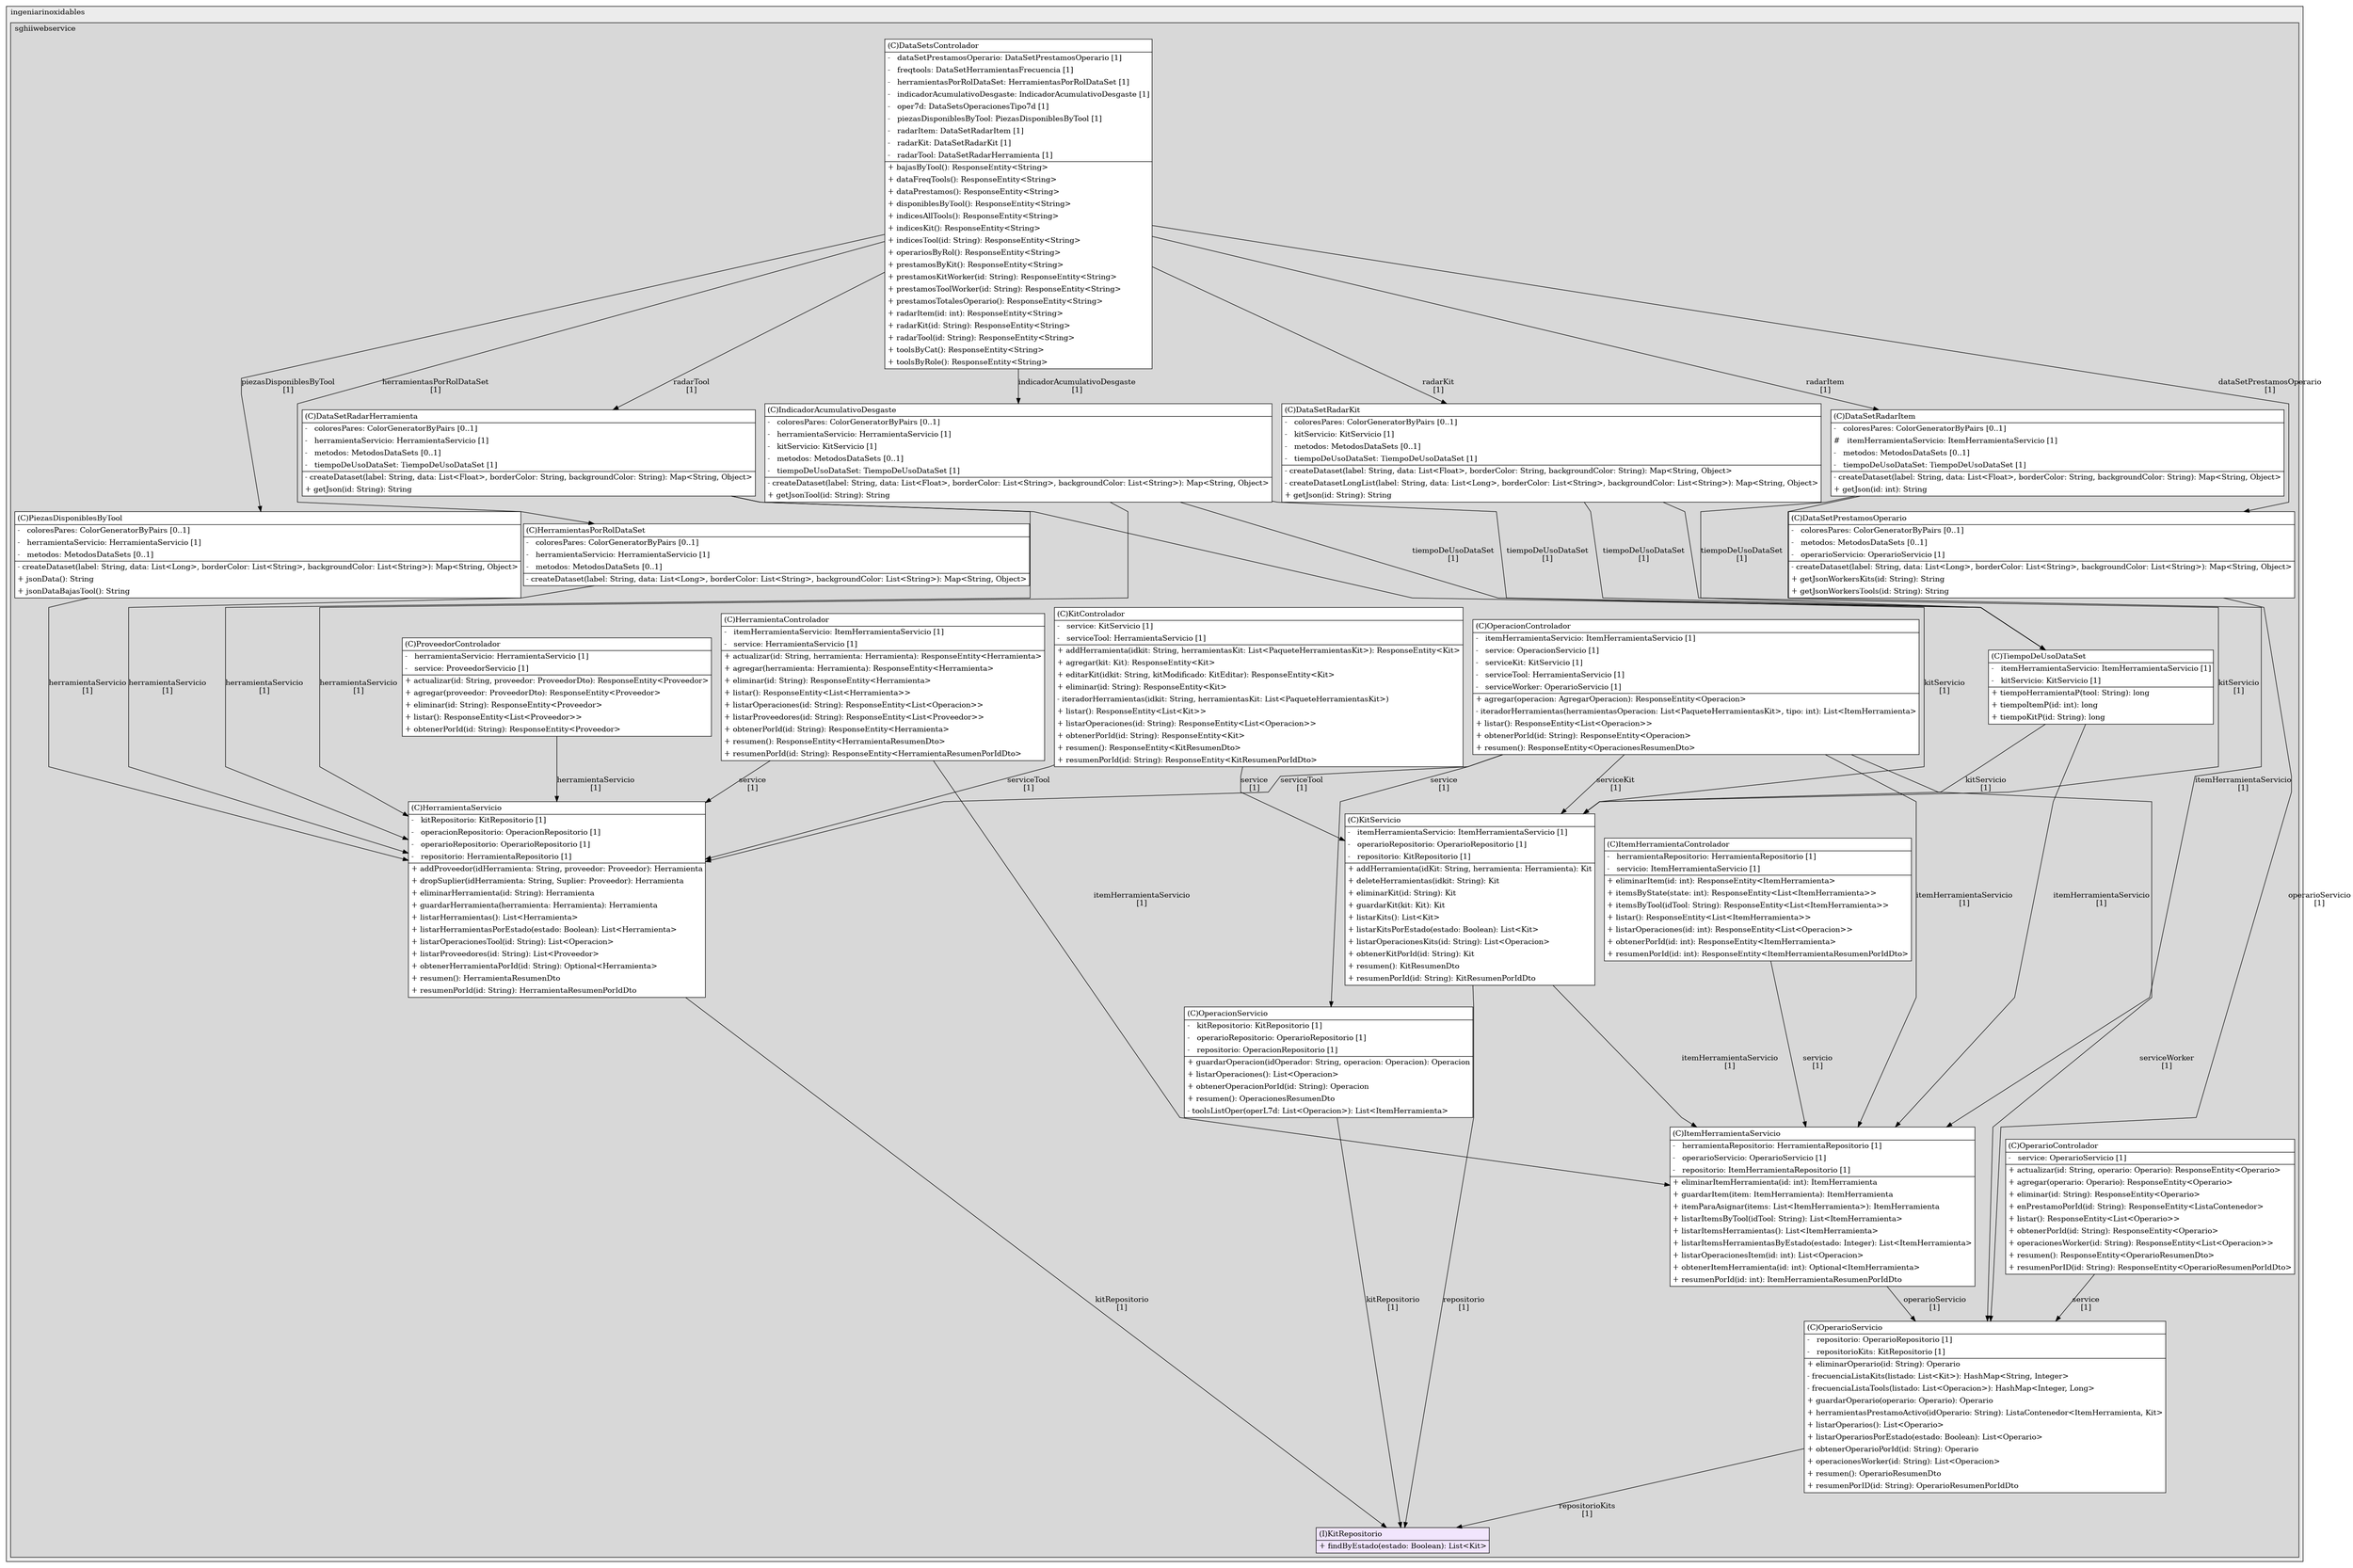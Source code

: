 @startuml

/' diagram meta data start
config=StructureConfiguration;
{
  "projectClassification": {
    "searchMode": "OpenProject", // OpenProject, AllProjects
    "includedProjects": "",
    "pathEndKeywords": "*.impl",
    "isClientPath": "",
    "isClientName": "",
    "isTestPath": "",
    "isTestName": "",
    "isMappingPath": "",
    "isMappingName": "",
    "isDataAccessPath": "",
    "isDataAccessName": "",
    "isDataStructurePath": "",
    "isDataStructureName": "",
    "isInterfaceStructuresPath": "",
    "isInterfaceStructuresName": "",
    "isEntryPointPath": "",
    "isEntryPointName": "",
    "treatFinalFieldsAsMandatory": false
  },
  "graphRestriction": {
    "classPackageExcludeFilter": "",
    "classPackageIncludeFilter": "",
    "classNameExcludeFilter": "",
    "classNameIncludeFilter": "",
    "methodNameExcludeFilter": "",
    "methodNameIncludeFilter": "",
    "removeByInheritance": "", // inheritance/annotation based filtering is done in a second step
    "removeByAnnotation": "",
    "removeByClassPackage": "", // cleanup the graph after inheritance/annotation based filtering is done
    "removeByClassName": "",
    "cutMappings": false,
    "cutEnum": true,
    "cutTests": true,
    "cutClient": true,
    "cutDataAccess": false,
    "cutInterfaceStructures": false,
    "cutDataStructures": false,
    "cutGetterAndSetter": true,
    "cutConstructors": true
  },
  "graphTraversal": {
    "forwardDepth": 6,
    "backwardDepth": 6,
    "classPackageExcludeFilter": "",
    "classPackageIncludeFilter": "",
    "classNameExcludeFilter": "",
    "classNameIncludeFilter": "",
    "methodNameExcludeFilter": "",
    "methodNameIncludeFilter": "",
    "hideMappings": false,
    "hideDataStructures": false,
    "hidePrivateMethods": true,
    "hideInterfaceCalls": true, // indirection: implementation -> interface (is hidden) -> implementation
    "onlyShowApplicationEntryPoints": false, // root node is included
    "useMethodCallsForStructureDiagram": "ForwardOnly" // ForwardOnly, BothDirections, No
  },
  "details": {
    "aggregation": "GroupByClass", // ByClass, GroupByClass, None
    "showClassGenericTypes": true,
    "showMethods": true,
    "showMethodParameterNames": true,
    "showMethodParameterTypes": true,
    "showMethodReturnType": true,
    "showPackageLevels": 2,
    "showDetailedClassStructure": true
  },
  "rootClass": "com.ingeniarinoxidables.sghiiwebservice.repositorio.KitRepositorio",
  "extensionCallbackMethod": "" // qualified.class.name#methodName - signature: public static String method(String)
}
diagram meta data end '/



digraph g {
    rankdir="TB"
    splines=polyline
    

'nodes 
subgraph cluster_1197233471 { 
   	label=ingeniarinoxidables
	labeljust=l
	fillcolor="#ececec"
	style=filled
   
   subgraph cluster_593371288 { 
   	label=sghiiwebservice
	labeljust=l
	fillcolor="#d8d8d8"
	style=filled
   
   DataSetPrestamosOperario482675278[
	label=<<TABLE BORDER="1" CELLBORDER="0" CELLPADDING="4" CELLSPACING="0">
<TR><TD ALIGN="LEFT" >(C)DataSetPrestamosOperario</TD></TR>
<HR/>
<TR><TD ALIGN="LEFT" >-   coloresPares: ColorGeneratorByPairs [0..1]</TD></TR>
<TR><TD ALIGN="LEFT" >-   metodos: MetodosDataSets [0..1]</TD></TR>
<TR><TD ALIGN="LEFT" >-   operarioServicio: OperarioServicio [1]</TD></TR>
<HR/>
<TR><TD ALIGN="LEFT" >- createDataset(label: String, data: List&lt;Long&gt;, borderColor: List&lt;String&gt;, backgroundColor: List&lt;String&gt;): Map&lt;String, Object&gt;</TD></TR>
<TR><TD ALIGN="LEFT" >+ getJsonWorkersKits(id: String): String</TD></TR>
<TR><TD ALIGN="LEFT" >+ getJsonWorkersTools(id: String): String</TD></TR>
</TABLE>>
	style=filled
	margin=0
	shape=plaintext
	fillcolor="#FFFFFF"
];

DataSetRadarHerramienta482675278[
	label=<<TABLE BORDER="1" CELLBORDER="0" CELLPADDING="4" CELLSPACING="0">
<TR><TD ALIGN="LEFT" >(C)DataSetRadarHerramienta</TD></TR>
<HR/>
<TR><TD ALIGN="LEFT" >-   coloresPares: ColorGeneratorByPairs [0..1]</TD></TR>
<TR><TD ALIGN="LEFT" >-   herramientaServicio: HerramientaServicio [1]</TD></TR>
<TR><TD ALIGN="LEFT" >-   metodos: MetodosDataSets [0..1]</TD></TR>
<TR><TD ALIGN="LEFT" >-   tiempoDeUsoDataSet: TiempoDeUsoDataSet [1]</TD></TR>
<HR/>
<TR><TD ALIGN="LEFT" >- createDataset(label: String, data: List&lt;Float&gt;, borderColor: String, backgroundColor: String): Map&lt;String, Object&gt;</TD></TR>
<TR><TD ALIGN="LEFT" >+ getJson(id: String): String</TD></TR>
</TABLE>>
	style=filled
	margin=0
	shape=plaintext
	fillcolor="#FFFFFF"
];

DataSetRadarItem482675278[
	label=<<TABLE BORDER="1" CELLBORDER="0" CELLPADDING="4" CELLSPACING="0">
<TR><TD ALIGN="LEFT" >(C)DataSetRadarItem</TD></TR>
<HR/>
<TR><TD ALIGN="LEFT" >-   coloresPares: ColorGeneratorByPairs [0..1]</TD></TR>
<TR><TD ALIGN="LEFT" >#   itemHerramientaServicio: ItemHerramientaServicio [1]</TD></TR>
<TR><TD ALIGN="LEFT" >-   metodos: MetodosDataSets [0..1]</TD></TR>
<TR><TD ALIGN="LEFT" >-   tiempoDeUsoDataSet: TiempoDeUsoDataSet [1]</TD></TR>
<HR/>
<TR><TD ALIGN="LEFT" >- createDataset(label: String, data: List&lt;Float&gt;, borderColor: String, backgroundColor: String): Map&lt;String, Object&gt;</TD></TR>
<TR><TD ALIGN="LEFT" >+ getJson(id: int): String</TD></TR>
</TABLE>>
	style=filled
	margin=0
	shape=plaintext
	fillcolor="#FFFFFF"
];

DataSetRadarKit482675278[
	label=<<TABLE BORDER="1" CELLBORDER="0" CELLPADDING="4" CELLSPACING="0">
<TR><TD ALIGN="LEFT" >(C)DataSetRadarKit</TD></TR>
<HR/>
<TR><TD ALIGN="LEFT" >-   coloresPares: ColorGeneratorByPairs [0..1]</TD></TR>
<TR><TD ALIGN="LEFT" >-   kitServicio: KitServicio [1]</TD></TR>
<TR><TD ALIGN="LEFT" >-   metodos: MetodosDataSets [0..1]</TD></TR>
<TR><TD ALIGN="LEFT" >-   tiempoDeUsoDataSet: TiempoDeUsoDataSet [1]</TD></TR>
<HR/>
<TR><TD ALIGN="LEFT" >- createDataset(label: String, data: List&lt;Float&gt;, borderColor: String, backgroundColor: String): Map&lt;String, Object&gt;</TD></TR>
<TR><TD ALIGN="LEFT" >- createDatasetLongList(label: String, data: List&lt;Long&gt;, borderColor: List&lt;String&gt;, backgroundColor: List&lt;String&gt;): Map&lt;String, Object&gt;</TD></TR>
<TR><TD ALIGN="LEFT" >+ getJson(id: String): String</TD></TR>
</TABLE>>
	style=filled
	margin=0
	shape=plaintext
	fillcolor="#FFFFFF"
];

DataSetsControlador236320816[
	label=<<TABLE BORDER="1" CELLBORDER="0" CELLPADDING="4" CELLSPACING="0">
<TR><TD ALIGN="LEFT" >(C)DataSetsControlador</TD></TR>
<HR/>
<TR><TD ALIGN="LEFT" >-   dataSetPrestamosOperario: DataSetPrestamosOperario [1]</TD></TR>
<TR><TD ALIGN="LEFT" >-   freqtools: DataSetHerramientasFrecuencia [1]</TD></TR>
<TR><TD ALIGN="LEFT" >-   herramientasPorRolDataSet: HerramientasPorRolDataSet [1]</TD></TR>
<TR><TD ALIGN="LEFT" >-   indicadorAcumulativoDesgaste: IndicadorAcumulativoDesgaste [1]</TD></TR>
<TR><TD ALIGN="LEFT" >-   oper7d: DataSetsOperacionesTipo7d [1]</TD></TR>
<TR><TD ALIGN="LEFT" >-   piezasDisponiblesByTool: PiezasDisponiblesByTool [1]</TD></TR>
<TR><TD ALIGN="LEFT" >-   radarItem: DataSetRadarItem [1]</TD></TR>
<TR><TD ALIGN="LEFT" >-   radarKit: DataSetRadarKit [1]</TD></TR>
<TR><TD ALIGN="LEFT" >-   radarTool: DataSetRadarHerramienta [1]</TD></TR>
<HR/>
<TR><TD ALIGN="LEFT" >+ bajasByTool(): ResponseEntity&lt;String&gt;</TD></TR>
<TR><TD ALIGN="LEFT" >+ dataFreqTools(): ResponseEntity&lt;String&gt;</TD></TR>
<TR><TD ALIGN="LEFT" >+ dataPrestamos(): ResponseEntity&lt;String&gt;</TD></TR>
<TR><TD ALIGN="LEFT" >+ disponiblesByTool(): ResponseEntity&lt;String&gt;</TD></TR>
<TR><TD ALIGN="LEFT" >+ indicesAllTools(): ResponseEntity&lt;String&gt;</TD></TR>
<TR><TD ALIGN="LEFT" >+ indicesKit(): ResponseEntity&lt;String&gt;</TD></TR>
<TR><TD ALIGN="LEFT" >+ indicesTool(id: String): ResponseEntity&lt;String&gt;</TD></TR>
<TR><TD ALIGN="LEFT" >+ operariosByRol(): ResponseEntity&lt;String&gt;</TD></TR>
<TR><TD ALIGN="LEFT" >+ prestamosByKit(): ResponseEntity&lt;String&gt;</TD></TR>
<TR><TD ALIGN="LEFT" >+ prestamosKitWorker(id: String): ResponseEntity&lt;String&gt;</TD></TR>
<TR><TD ALIGN="LEFT" >+ prestamosToolWorker(id: String): ResponseEntity&lt;String&gt;</TD></TR>
<TR><TD ALIGN="LEFT" >+ prestamosTotalesOperario(): ResponseEntity&lt;String&gt;</TD></TR>
<TR><TD ALIGN="LEFT" >+ radarItem(id: int): ResponseEntity&lt;String&gt;</TD></TR>
<TR><TD ALIGN="LEFT" >+ radarKit(id: String): ResponseEntity&lt;String&gt;</TD></TR>
<TR><TD ALIGN="LEFT" >+ radarTool(id: String): ResponseEntity&lt;String&gt;</TD></TR>
<TR><TD ALIGN="LEFT" >+ toolsByCat(): ResponseEntity&lt;String&gt;</TD></TR>
<TR><TD ALIGN="LEFT" >+ toolsByRole(): ResponseEntity&lt;String&gt;</TD></TR>
</TABLE>>
	style=filled
	margin=0
	shape=plaintext
	fillcolor="#FFFFFF"
];

HerramientaControlador236320816[
	label=<<TABLE BORDER="1" CELLBORDER="0" CELLPADDING="4" CELLSPACING="0">
<TR><TD ALIGN="LEFT" >(C)HerramientaControlador</TD></TR>
<HR/>
<TR><TD ALIGN="LEFT" >-   itemHerramientaServicio: ItemHerramientaServicio [1]</TD></TR>
<TR><TD ALIGN="LEFT" >-   service: HerramientaServicio [1]</TD></TR>
<HR/>
<TR><TD ALIGN="LEFT" >+ actualizar(id: String, herramienta: Herramienta): ResponseEntity&lt;Herramienta&gt;</TD></TR>
<TR><TD ALIGN="LEFT" >+ agregar(herramienta: Herramienta): ResponseEntity&lt;Herramienta&gt;</TD></TR>
<TR><TD ALIGN="LEFT" >+ eliminar(id: String): ResponseEntity&lt;Herramienta&gt;</TD></TR>
<TR><TD ALIGN="LEFT" >+ listar(): ResponseEntity&lt;List&lt;Herramienta&gt;&gt;</TD></TR>
<TR><TD ALIGN="LEFT" >+ listarOperaciones(id: String): ResponseEntity&lt;List&lt;Operacion&gt;&gt;</TD></TR>
<TR><TD ALIGN="LEFT" >+ listarProveedores(id: String): ResponseEntity&lt;List&lt;Proveedor&gt;&gt;</TD></TR>
<TR><TD ALIGN="LEFT" >+ obtenerPorId(id: String): ResponseEntity&lt;Herramienta&gt;</TD></TR>
<TR><TD ALIGN="LEFT" >+ resumen(): ResponseEntity&lt;HerramientaResumenDto&gt;</TD></TR>
<TR><TD ALIGN="LEFT" >+ resumenPorId(id: String): ResponseEntity&lt;HerramientaResumenPorIdDto&gt;</TD></TR>
</TABLE>>
	style=filled
	margin=0
	shape=plaintext
	fillcolor="#FFFFFF"
];

HerramientaServicio8218601[
	label=<<TABLE BORDER="1" CELLBORDER="0" CELLPADDING="4" CELLSPACING="0">
<TR><TD ALIGN="LEFT" >(C)HerramientaServicio</TD></TR>
<HR/>
<TR><TD ALIGN="LEFT" >-   kitRepositorio: KitRepositorio [1]</TD></TR>
<TR><TD ALIGN="LEFT" >-   operacionRepositorio: OperacionRepositorio [1]</TD></TR>
<TR><TD ALIGN="LEFT" >-   operarioRepositorio: OperarioRepositorio [1]</TD></TR>
<TR><TD ALIGN="LEFT" >-   repositorio: HerramientaRepositorio [1]</TD></TR>
<HR/>
<TR><TD ALIGN="LEFT" >+ addProveedor(idHerramienta: String, proveedor: Proveedor): Herramienta</TD></TR>
<TR><TD ALIGN="LEFT" >+ dropSuplier(idHerramienta: String, Suplier: Proveedor): Herramienta</TD></TR>
<TR><TD ALIGN="LEFT" >+ eliminarHerramienta(id: String): Herramienta</TD></TR>
<TR><TD ALIGN="LEFT" >+ guardarHerramienta(herramienta: Herramienta): Herramienta</TD></TR>
<TR><TD ALIGN="LEFT" >+ listarHerramientas(): List&lt;Herramienta&gt;</TD></TR>
<TR><TD ALIGN="LEFT" >+ listarHerramientasPorEstado(estado: Boolean): List&lt;Herramienta&gt;</TD></TR>
<TR><TD ALIGN="LEFT" >+ listarOperacionesTool(id: String): List&lt;Operacion&gt;</TD></TR>
<TR><TD ALIGN="LEFT" >+ listarProveedores(id: String): List&lt;Proveedor&gt;</TD></TR>
<TR><TD ALIGN="LEFT" >+ obtenerHerramientaPorId(id: String): Optional&lt;Herramienta&gt;</TD></TR>
<TR><TD ALIGN="LEFT" >+ resumen(): HerramientaResumenDto</TD></TR>
<TR><TD ALIGN="LEFT" >+ resumenPorId(id: String): HerramientaResumenPorIdDto</TD></TR>
</TABLE>>
	style=filled
	margin=0
	shape=plaintext
	fillcolor="#FFFFFF"
];

HerramientasPorRolDataSet482675278[
	label=<<TABLE BORDER="1" CELLBORDER="0" CELLPADDING="4" CELLSPACING="0">
<TR><TD ALIGN="LEFT" >(C)HerramientasPorRolDataSet</TD></TR>
<HR/>
<TR><TD ALIGN="LEFT" >-   coloresPares: ColorGeneratorByPairs [0..1]</TD></TR>
<TR><TD ALIGN="LEFT" >-   herramientaServicio: HerramientaServicio [1]</TD></TR>
<TR><TD ALIGN="LEFT" >-   metodos: MetodosDataSets [0..1]</TD></TR>
<HR/>
<TR><TD ALIGN="LEFT" >- createDataset(label: String, data: List&lt;Long&gt;, borderColor: List&lt;String&gt;, backgroundColor: List&lt;String&gt;): Map&lt;String, Object&gt;</TD></TR>
</TABLE>>
	style=filled
	margin=0
	shape=plaintext
	fillcolor="#FFFFFF"
];

IndicadorAcumulativoDesgaste482675278[
	label=<<TABLE BORDER="1" CELLBORDER="0" CELLPADDING="4" CELLSPACING="0">
<TR><TD ALIGN="LEFT" >(C)IndicadorAcumulativoDesgaste</TD></TR>
<HR/>
<TR><TD ALIGN="LEFT" >-   coloresPares: ColorGeneratorByPairs [0..1]</TD></TR>
<TR><TD ALIGN="LEFT" >-   herramientaServicio: HerramientaServicio [1]</TD></TR>
<TR><TD ALIGN="LEFT" >-   kitServicio: KitServicio [1]</TD></TR>
<TR><TD ALIGN="LEFT" >-   metodos: MetodosDataSets [0..1]</TD></TR>
<TR><TD ALIGN="LEFT" >-   tiempoDeUsoDataSet: TiempoDeUsoDataSet [1]</TD></TR>
<HR/>
<TR><TD ALIGN="LEFT" >- createDataset(label: String, data: List&lt;Float&gt;, borderColor: List&lt;String&gt;, backgroundColor: List&lt;String&gt;): Map&lt;String, Object&gt;</TD></TR>
<TR><TD ALIGN="LEFT" >+ getJsonTool(id: String): String</TD></TR>
</TABLE>>
	style=filled
	margin=0
	shape=plaintext
	fillcolor="#FFFFFF"
];

ItemHerramientaControlador236320816[
	label=<<TABLE BORDER="1" CELLBORDER="0" CELLPADDING="4" CELLSPACING="0">
<TR><TD ALIGN="LEFT" >(C)ItemHerramientaControlador</TD></TR>
<HR/>
<TR><TD ALIGN="LEFT" >-   herramientaRepositorio: HerramientaRepositorio [1]</TD></TR>
<TR><TD ALIGN="LEFT" >-   servicio: ItemHerramientaServicio [1]</TD></TR>
<HR/>
<TR><TD ALIGN="LEFT" >+ eliminarItem(id: int): ResponseEntity&lt;ItemHerramienta&gt;</TD></TR>
<TR><TD ALIGN="LEFT" >+ itemsByState(state: int): ResponseEntity&lt;List&lt;ItemHerramienta&gt;&gt;</TD></TR>
<TR><TD ALIGN="LEFT" >+ itemsByTool(idTool: String): ResponseEntity&lt;List&lt;ItemHerramienta&gt;&gt;</TD></TR>
<TR><TD ALIGN="LEFT" >+ listar(): ResponseEntity&lt;List&lt;ItemHerramienta&gt;&gt;</TD></TR>
<TR><TD ALIGN="LEFT" >+ listarOperaciones(id: int): ResponseEntity&lt;List&lt;Operacion&gt;&gt;</TD></TR>
<TR><TD ALIGN="LEFT" >+ obtenerPorId(id: int): ResponseEntity&lt;ItemHerramienta&gt;</TD></TR>
<TR><TD ALIGN="LEFT" >+ resumenPorId(id: int): ResponseEntity&lt;ItemHerramientaResumenPorIdDto&gt;</TD></TR>
</TABLE>>
	style=filled
	margin=0
	shape=plaintext
	fillcolor="#FFFFFF"
];

ItemHerramientaServicio8218601[
	label=<<TABLE BORDER="1" CELLBORDER="0" CELLPADDING="4" CELLSPACING="0">
<TR><TD ALIGN="LEFT" >(C)ItemHerramientaServicio</TD></TR>
<HR/>
<TR><TD ALIGN="LEFT" >-   herramientaRepositorio: HerramientaRepositorio [1]</TD></TR>
<TR><TD ALIGN="LEFT" >-   operarioServicio: OperarioServicio [1]</TD></TR>
<TR><TD ALIGN="LEFT" >-   repositorio: ItemHerramientaRepositorio [1]</TD></TR>
<HR/>
<TR><TD ALIGN="LEFT" >+ eliminarItemHerramienta(id: int): ItemHerramienta</TD></TR>
<TR><TD ALIGN="LEFT" >+ guardarItem(item: ItemHerramienta): ItemHerramienta</TD></TR>
<TR><TD ALIGN="LEFT" >+ itemParaAsignar(items: List&lt;ItemHerramienta&gt;): ItemHerramienta</TD></TR>
<TR><TD ALIGN="LEFT" >+ listarItemsByTool(idTool: String): List&lt;ItemHerramienta&gt;</TD></TR>
<TR><TD ALIGN="LEFT" >+ listarItemsHerramientas(): List&lt;ItemHerramienta&gt;</TD></TR>
<TR><TD ALIGN="LEFT" >+ listarItemsHerramientasByEstado(estado: Integer): List&lt;ItemHerramienta&gt;</TD></TR>
<TR><TD ALIGN="LEFT" >+ listarOperacionesItem(id: int): List&lt;Operacion&gt;</TD></TR>
<TR><TD ALIGN="LEFT" >+ obtenerItemHerramienta(id: int): Optional&lt;ItemHerramienta&gt;</TD></TR>
<TR><TD ALIGN="LEFT" >+ resumenPorId(id: int): ItemHerramientaResumenPorIdDto</TD></TR>
</TABLE>>
	style=filled
	margin=0
	shape=plaintext
	fillcolor="#FFFFFF"
];

KitControlador236320816[
	label=<<TABLE BORDER="1" CELLBORDER="0" CELLPADDING="4" CELLSPACING="0">
<TR><TD ALIGN="LEFT" >(C)KitControlador</TD></TR>
<HR/>
<TR><TD ALIGN="LEFT" >-   service: KitServicio [1]</TD></TR>
<TR><TD ALIGN="LEFT" >-   serviceTool: HerramientaServicio [1]</TD></TR>
<HR/>
<TR><TD ALIGN="LEFT" >+ addHerramienta(idkit: String, herramientasKit: List&lt;PaqueteHerramientasKit&gt;): ResponseEntity&lt;Kit&gt;</TD></TR>
<TR><TD ALIGN="LEFT" >+ agregar(kit: Kit): ResponseEntity&lt;Kit&gt;</TD></TR>
<TR><TD ALIGN="LEFT" >+ editarKit(idkit: String, kitModificado: KitEditar): ResponseEntity&lt;Kit&gt;</TD></TR>
<TR><TD ALIGN="LEFT" >+ eliminar(id: String): ResponseEntity&lt;Kit&gt;</TD></TR>
<TR><TD ALIGN="LEFT" >- iteradorHerramientas(idkit: String, herramientasKit: List&lt;PaqueteHerramientasKit&gt;)</TD></TR>
<TR><TD ALIGN="LEFT" >+ listar(): ResponseEntity&lt;List&lt;Kit&gt;&gt;</TD></TR>
<TR><TD ALIGN="LEFT" >+ listarOperaciones(id: String): ResponseEntity&lt;List&lt;Operacion&gt;&gt;</TD></TR>
<TR><TD ALIGN="LEFT" >+ obtenerPorId(id: String): ResponseEntity&lt;Kit&gt;</TD></TR>
<TR><TD ALIGN="LEFT" >+ resumen(): ResponseEntity&lt;KitResumenDto&gt;</TD></TR>
<TR><TD ALIGN="LEFT" >+ resumenPorId(id: String): ResponseEntity&lt;KitResumenPorIdDto&gt;</TD></TR>
</TABLE>>
	style=filled
	margin=0
	shape=plaintext
	fillcolor="#FFFFFF"
];

KitRepositorio1998489470[
	label=<<TABLE BORDER="1" CELLBORDER="0" CELLPADDING="4" CELLSPACING="0">
<TR><TD ALIGN="LEFT" >(I)KitRepositorio</TD></TR>
<HR/>
<TR><TD ALIGN="LEFT" >+ findByEstado(estado: Boolean): List&lt;Kit&gt;</TD></TR>
</TABLE>>
	style=filled
	margin=0
	shape=plaintext
	fillcolor="#F1E5FD"
];

KitServicio8218601[
	label=<<TABLE BORDER="1" CELLBORDER="0" CELLPADDING="4" CELLSPACING="0">
<TR><TD ALIGN="LEFT" >(C)KitServicio</TD></TR>
<HR/>
<TR><TD ALIGN="LEFT" >-   itemHerramientaServicio: ItemHerramientaServicio [1]</TD></TR>
<TR><TD ALIGN="LEFT" >-   operarioRepositorio: OperarioRepositorio [1]</TD></TR>
<TR><TD ALIGN="LEFT" >-   repositorio: KitRepositorio [1]</TD></TR>
<HR/>
<TR><TD ALIGN="LEFT" >+ addHerramienta(idKit: String, herramienta: Herramienta): Kit</TD></TR>
<TR><TD ALIGN="LEFT" >+ deleteHerramientas(idkit: String): Kit</TD></TR>
<TR><TD ALIGN="LEFT" >+ eliminarKit(id: String): Kit</TD></TR>
<TR><TD ALIGN="LEFT" >+ guardarKit(kit: Kit): Kit</TD></TR>
<TR><TD ALIGN="LEFT" >+ listarKits(): List&lt;Kit&gt;</TD></TR>
<TR><TD ALIGN="LEFT" >+ listarKitsPorEstado(estado: Boolean): List&lt;Kit&gt;</TD></TR>
<TR><TD ALIGN="LEFT" >+ listarOperacionesKits(id: String): List&lt;Operacion&gt;</TD></TR>
<TR><TD ALIGN="LEFT" >+ obtenerKitPorId(id: String): Kit</TD></TR>
<TR><TD ALIGN="LEFT" >+ resumen(): KitResumenDto</TD></TR>
<TR><TD ALIGN="LEFT" >+ resumenPorId(id: String): KitResumenPorIdDto</TD></TR>
</TABLE>>
	style=filled
	margin=0
	shape=plaintext
	fillcolor="#FFFFFF"
];

OperacionControlador236320816[
	label=<<TABLE BORDER="1" CELLBORDER="0" CELLPADDING="4" CELLSPACING="0">
<TR><TD ALIGN="LEFT" >(C)OperacionControlador</TD></TR>
<HR/>
<TR><TD ALIGN="LEFT" >-   itemHerramientaServicio: ItemHerramientaServicio [1]</TD></TR>
<TR><TD ALIGN="LEFT" >-   service: OperacionServicio [1]</TD></TR>
<TR><TD ALIGN="LEFT" >-   serviceKit: KitServicio [1]</TD></TR>
<TR><TD ALIGN="LEFT" >-   serviceTool: HerramientaServicio [1]</TD></TR>
<TR><TD ALIGN="LEFT" >-   serviceWorker: OperarioServicio [1]</TD></TR>
<HR/>
<TR><TD ALIGN="LEFT" >+ agregar(operacion: AgregarOperacion): ResponseEntity&lt;Operacion&gt;</TD></TR>
<TR><TD ALIGN="LEFT" >- iteradorHerramientas(herramientasOperacion: List&lt;PaqueteHerramientasKit&gt;, tipo: int): List&lt;ItemHerramienta&gt;</TD></TR>
<TR><TD ALIGN="LEFT" >+ listar(): ResponseEntity&lt;List&lt;Operacion&gt;&gt;</TD></TR>
<TR><TD ALIGN="LEFT" >+ obtenerPorId(id: String): ResponseEntity&lt;Operacion&gt;</TD></TR>
<TR><TD ALIGN="LEFT" >+ resumen(): ResponseEntity&lt;OperacionesResumenDto&gt;</TD></TR>
</TABLE>>
	style=filled
	margin=0
	shape=plaintext
	fillcolor="#FFFFFF"
];

OperacionServicio8218601[
	label=<<TABLE BORDER="1" CELLBORDER="0" CELLPADDING="4" CELLSPACING="0">
<TR><TD ALIGN="LEFT" >(C)OperacionServicio</TD></TR>
<HR/>
<TR><TD ALIGN="LEFT" >-   kitRepositorio: KitRepositorio [1]</TD></TR>
<TR><TD ALIGN="LEFT" >-   operarioRepositorio: OperarioRepositorio [1]</TD></TR>
<TR><TD ALIGN="LEFT" >-   repositorio: OperacionRepositorio [1]</TD></TR>
<HR/>
<TR><TD ALIGN="LEFT" >+ guardarOperacion(idOperador: String, operacion: Operacion): Operacion</TD></TR>
<TR><TD ALIGN="LEFT" >+ listarOperaciones(): List&lt;Operacion&gt;</TD></TR>
<TR><TD ALIGN="LEFT" >+ obtenerOperacionPorId(id: String): Operacion</TD></TR>
<TR><TD ALIGN="LEFT" >+ resumen(): OperacionesResumenDto</TD></TR>
<TR><TD ALIGN="LEFT" >- toolsListOper(operL7d: List&lt;Operacion&gt;): List&lt;ItemHerramienta&gt;</TD></TR>
</TABLE>>
	style=filled
	margin=0
	shape=plaintext
	fillcolor="#FFFFFF"
];

OperarioControlador236320816[
	label=<<TABLE BORDER="1" CELLBORDER="0" CELLPADDING="4" CELLSPACING="0">
<TR><TD ALIGN="LEFT" >(C)OperarioControlador</TD></TR>
<HR/>
<TR><TD ALIGN="LEFT" >-   service: OperarioServicio [1]</TD></TR>
<HR/>
<TR><TD ALIGN="LEFT" >+ actualizar(id: String, operario: Operario): ResponseEntity&lt;Operario&gt;</TD></TR>
<TR><TD ALIGN="LEFT" >+ agregar(operario: Operario): ResponseEntity&lt;Operario&gt;</TD></TR>
<TR><TD ALIGN="LEFT" >+ eliminar(id: String): ResponseEntity&lt;Operario&gt;</TD></TR>
<TR><TD ALIGN="LEFT" >+ enPrestamoPorId(id: String): ResponseEntity&lt;ListaContenedor&gt;</TD></TR>
<TR><TD ALIGN="LEFT" >+ listar(): ResponseEntity&lt;List&lt;Operario&gt;&gt;</TD></TR>
<TR><TD ALIGN="LEFT" >+ obtenerPorId(id: String): ResponseEntity&lt;Operario&gt;</TD></TR>
<TR><TD ALIGN="LEFT" >+ operacionesWorker(id: String): ResponseEntity&lt;List&lt;Operacion&gt;&gt;</TD></TR>
<TR><TD ALIGN="LEFT" >+ resumen(): ResponseEntity&lt;OperarioResumenDto&gt;</TD></TR>
<TR><TD ALIGN="LEFT" >+ resumenPorID(id: String): ResponseEntity&lt;OperarioResumenPorIdDto&gt;</TD></TR>
</TABLE>>
	style=filled
	margin=0
	shape=plaintext
	fillcolor="#FFFFFF"
];

OperarioServicio8218601[
	label=<<TABLE BORDER="1" CELLBORDER="0" CELLPADDING="4" CELLSPACING="0">
<TR><TD ALIGN="LEFT" >(C)OperarioServicio</TD></TR>
<HR/>
<TR><TD ALIGN="LEFT" >-   repositorio: OperarioRepositorio [1]</TD></TR>
<TR><TD ALIGN="LEFT" >-   repositorioKits: KitRepositorio [1]</TD></TR>
<HR/>
<TR><TD ALIGN="LEFT" >+ eliminarOperario(id: String): Operario</TD></TR>
<TR><TD ALIGN="LEFT" >- frecuenciaListaKits(listado: List&lt;Kit&gt;): HashMap&lt;String, Integer&gt;</TD></TR>
<TR><TD ALIGN="LEFT" >- frecuenciaListaTools(listado: List&lt;Operacion&gt;): HashMap&lt;Integer, Long&gt;</TD></TR>
<TR><TD ALIGN="LEFT" >+ guardarOperario(operario: Operario): Operario</TD></TR>
<TR><TD ALIGN="LEFT" >+ herramientasPrestamoActivo(idOperario: String): ListaContenedor&lt;ItemHerramienta, Kit&gt;</TD></TR>
<TR><TD ALIGN="LEFT" >+ listarOperarios(): List&lt;Operario&gt;</TD></TR>
<TR><TD ALIGN="LEFT" >+ listarOperariosPorEstado(estado: Boolean): List&lt;Operario&gt;</TD></TR>
<TR><TD ALIGN="LEFT" >+ obtenerOperarioPorId(id: String): Operario</TD></TR>
<TR><TD ALIGN="LEFT" >+ operacionesWorker(id: String): List&lt;Operacion&gt;</TD></TR>
<TR><TD ALIGN="LEFT" >+ resumen(): OperarioResumenDto</TD></TR>
<TR><TD ALIGN="LEFT" >+ resumenPorID(id: String): OperarioResumenPorIdDto</TD></TR>
</TABLE>>
	style=filled
	margin=0
	shape=plaintext
	fillcolor="#FFFFFF"
];

PiezasDisponiblesByTool482675278[
	label=<<TABLE BORDER="1" CELLBORDER="0" CELLPADDING="4" CELLSPACING="0">
<TR><TD ALIGN="LEFT" >(C)PiezasDisponiblesByTool</TD></TR>
<HR/>
<TR><TD ALIGN="LEFT" >-   coloresPares: ColorGeneratorByPairs [0..1]</TD></TR>
<TR><TD ALIGN="LEFT" >-   herramientaServicio: HerramientaServicio [1]</TD></TR>
<TR><TD ALIGN="LEFT" >-   metodos: MetodosDataSets [0..1]</TD></TR>
<HR/>
<TR><TD ALIGN="LEFT" >- createDataset(label: String, data: List&lt;Long&gt;, borderColor: List&lt;String&gt;, backgroundColor: List&lt;String&gt;): Map&lt;String, Object&gt;</TD></TR>
<TR><TD ALIGN="LEFT" >+ jsonData(): String</TD></TR>
<TR><TD ALIGN="LEFT" >+ jsonDataBajasTool(): String</TD></TR>
</TABLE>>
	style=filled
	margin=0
	shape=plaintext
	fillcolor="#FFFFFF"
];

ProveedorControlador236320816[
	label=<<TABLE BORDER="1" CELLBORDER="0" CELLPADDING="4" CELLSPACING="0">
<TR><TD ALIGN="LEFT" >(C)ProveedorControlador</TD></TR>
<HR/>
<TR><TD ALIGN="LEFT" >-   herramientaServicio: HerramientaServicio [1]</TD></TR>
<TR><TD ALIGN="LEFT" >-   service: ProveedorServicio [1]</TD></TR>
<HR/>
<TR><TD ALIGN="LEFT" >+ actualizar(id: String, proveedor: ProveedorDto): ResponseEntity&lt;Proveedor&gt;</TD></TR>
<TR><TD ALIGN="LEFT" >+ agregar(proveedor: ProveedorDto): ResponseEntity&lt;Proveedor&gt;</TD></TR>
<TR><TD ALIGN="LEFT" >+ eliminar(id: String): ResponseEntity&lt;Proveedor&gt;</TD></TR>
<TR><TD ALIGN="LEFT" >+ listar(): ResponseEntity&lt;List&lt;Proveedor&gt;&gt;</TD></TR>
<TR><TD ALIGN="LEFT" >+ obtenerPorId(id: String): ResponseEntity&lt;Proveedor&gt;</TD></TR>
</TABLE>>
	style=filled
	margin=0
	shape=plaintext
	fillcolor="#FFFFFF"
];

TiempoDeUsoDataSet482675278[
	label=<<TABLE BORDER="1" CELLBORDER="0" CELLPADDING="4" CELLSPACING="0">
<TR><TD ALIGN="LEFT" >(C)TiempoDeUsoDataSet</TD></TR>
<HR/>
<TR><TD ALIGN="LEFT" >-   itemHerramientaServicio: ItemHerramientaServicio [1]</TD></TR>
<TR><TD ALIGN="LEFT" >-   kitServicio: KitServicio [1]</TD></TR>
<HR/>
<TR><TD ALIGN="LEFT" >+ tiempoHerramientaP(tool: String): long</TD></TR>
<TR><TD ALIGN="LEFT" >+ tiempoItemP(id: int): long</TD></TR>
<TR><TD ALIGN="LEFT" >+ tiempoKitP(id: String): long</TD></TR>
</TABLE>>
	style=filled
	margin=0
	shape=plaintext
	fillcolor="#FFFFFF"
];
} 
} 

'edges    
DataSetPrestamosOperario482675278 -> OperarioServicio8218601[label="operarioServicio
[1]"];
DataSetRadarHerramienta482675278 -> HerramientaServicio8218601[label="herramientaServicio
[1]"];
DataSetRadarHerramienta482675278 -> TiempoDeUsoDataSet482675278[label="tiempoDeUsoDataSet
[1]"];
DataSetRadarItem482675278 -> ItemHerramientaServicio8218601[label="itemHerramientaServicio
[1]"];
DataSetRadarItem482675278 -> TiempoDeUsoDataSet482675278[label="tiempoDeUsoDataSet
[1]"];
DataSetRadarKit482675278 -> KitServicio8218601[label="kitServicio
[1]"];
DataSetRadarKit482675278 -> TiempoDeUsoDataSet482675278[label="tiempoDeUsoDataSet
[1]"];
DataSetsControlador236320816 -> DataSetPrestamosOperario482675278[label="dataSetPrestamosOperario
[1]"];
DataSetsControlador236320816 -> DataSetRadarHerramienta482675278[label="radarTool
[1]"];
DataSetsControlador236320816 -> DataSetRadarItem482675278[label="radarItem
[1]"];
DataSetsControlador236320816 -> DataSetRadarKit482675278[label="radarKit
[1]"];
DataSetsControlador236320816 -> HerramientasPorRolDataSet482675278[label="herramientasPorRolDataSet
[1]"];
DataSetsControlador236320816 -> IndicadorAcumulativoDesgaste482675278[label="indicadorAcumulativoDesgaste
[1]"];
DataSetsControlador236320816 -> PiezasDisponiblesByTool482675278[label="piezasDisponiblesByTool
[1]"];
HerramientaControlador236320816 -> HerramientaServicio8218601[label="service
[1]"];
HerramientaControlador236320816 -> ItemHerramientaServicio8218601[label="itemHerramientaServicio
[1]"];
HerramientaServicio8218601 -> KitRepositorio1998489470[label="kitRepositorio
[1]"];
HerramientasPorRolDataSet482675278 -> HerramientaServicio8218601[label="herramientaServicio
[1]"];
IndicadorAcumulativoDesgaste482675278 -> HerramientaServicio8218601[label="herramientaServicio
[1]"];
IndicadorAcumulativoDesgaste482675278 -> KitServicio8218601[label="kitServicio
[1]"];
IndicadorAcumulativoDesgaste482675278 -> TiempoDeUsoDataSet482675278[label="tiempoDeUsoDataSet
[1]"];
ItemHerramientaControlador236320816 -> ItemHerramientaServicio8218601[label="servicio
[1]"];
ItemHerramientaServicio8218601 -> OperarioServicio8218601[label="operarioServicio
[1]"];
KitControlador236320816 -> HerramientaServicio8218601[label="serviceTool
[1]"];
KitControlador236320816 -> KitServicio8218601[label="service
[1]"];
KitServicio8218601 -> ItemHerramientaServicio8218601[label="itemHerramientaServicio
[1]"];
KitServicio8218601 -> KitRepositorio1998489470[label="repositorio
[1]"];
OperacionControlador236320816 -> HerramientaServicio8218601[label="serviceTool
[1]"];
OperacionControlador236320816 -> ItemHerramientaServicio8218601[label="itemHerramientaServicio
[1]"];
OperacionControlador236320816 -> KitServicio8218601[label="serviceKit
[1]"];
OperacionControlador236320816 -> OperacionServicio8218601[label="service
[1]"];
OperacionControlador236320816 -> OperarioServicio8218601[label="serviceWorker
[1]"];
OperacionServicio8218601 -> KitRepositorio1998489470[label="kitRepositorio
[1]"];
OperarioControlador236320816 -> OperarioServicio8218601[label="service
[1]"];
OperarioServicio8218601 -> KitRepositorio1998489470[label="repositorioKits
[1]"];
PiezasDisponiblesByTool482675278 -> HerramientaServicio8218601[label="herramientaServicio
[1]"];
ProveedorControlador236320816 -> HerramientaServicio8218601[label="herramientaServicio
[1]"];
TiempoDeUsoDataSet482675278 -> ItemHerramientaServicio8218601[label="itemHerramientaServicio
[1]"];
TiempoDeUsoDataSet482675278 -> KitServicio8218601[label="kitServicio
[1]"];
    
}
@enduml